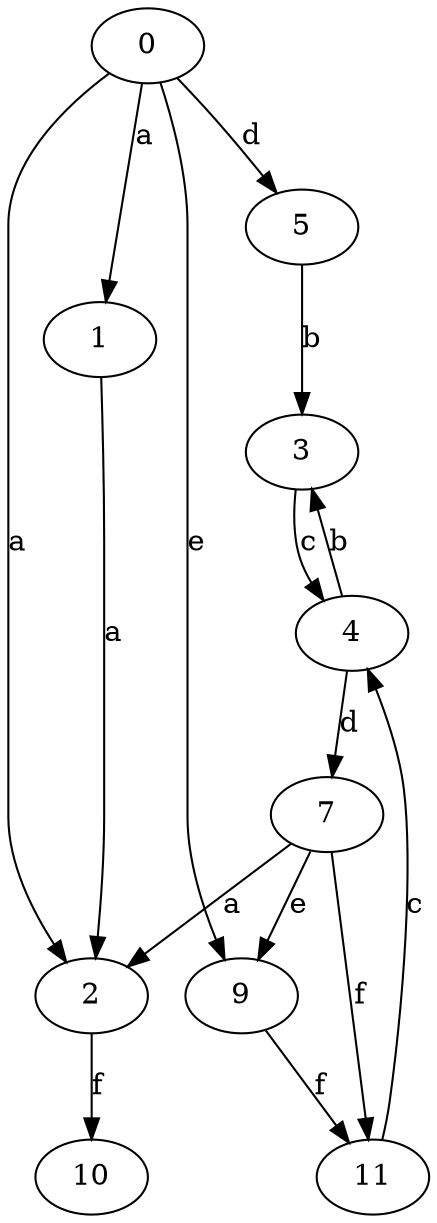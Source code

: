 strict digraph  {
1;
0;
2;
3;
4;
5;
7;
9;
10;
11;
1 -> 2  [label=a];
0 -> 1  [label=a];
0 -> 2  [label=a];
0 -> 5  [label=d];
0 -> 9  [label=e];
2 -> 10  [label=f];
3 -> 4  [label=c];
4 -> 3  [label=b];
4 -> 7  [label=d];
5 -> 3  [label=b];
7 -> 2  [label=a];
7 -> 9  [label=e];
7 -> 11  [label=f];
9 -> 11  [label=f];
11 -> 4  [label=c];
}
